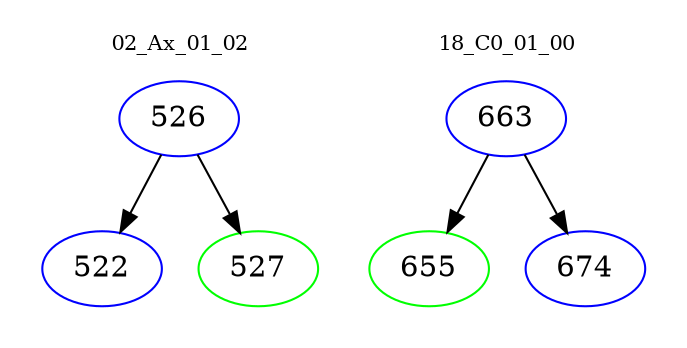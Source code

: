 digraph{
subgraph cluster_0 {
color = white
label = "02_Ax_01_02";
fontsize=10;
T0_526 [label="526", color="blue"]
T0_526 -> T0_522 [color="black"]
T0_522 [label="522", color="blue"]
T0_526 -> T0_527 [color="black"]
T0_527 [label="527", color="green"]
}
subgraph cluster_1 {
color = white
label = "18_C0_01_00";
fontsize=10;
T1_663 [label="663", color="blue"]
T1_663 -> T1_655 [color="black"]
T1_655 [label="655", color="green"]
T1_663 -> T1_674 [color="black"]
T1_674 [label="674", color="blue"]
}
}
